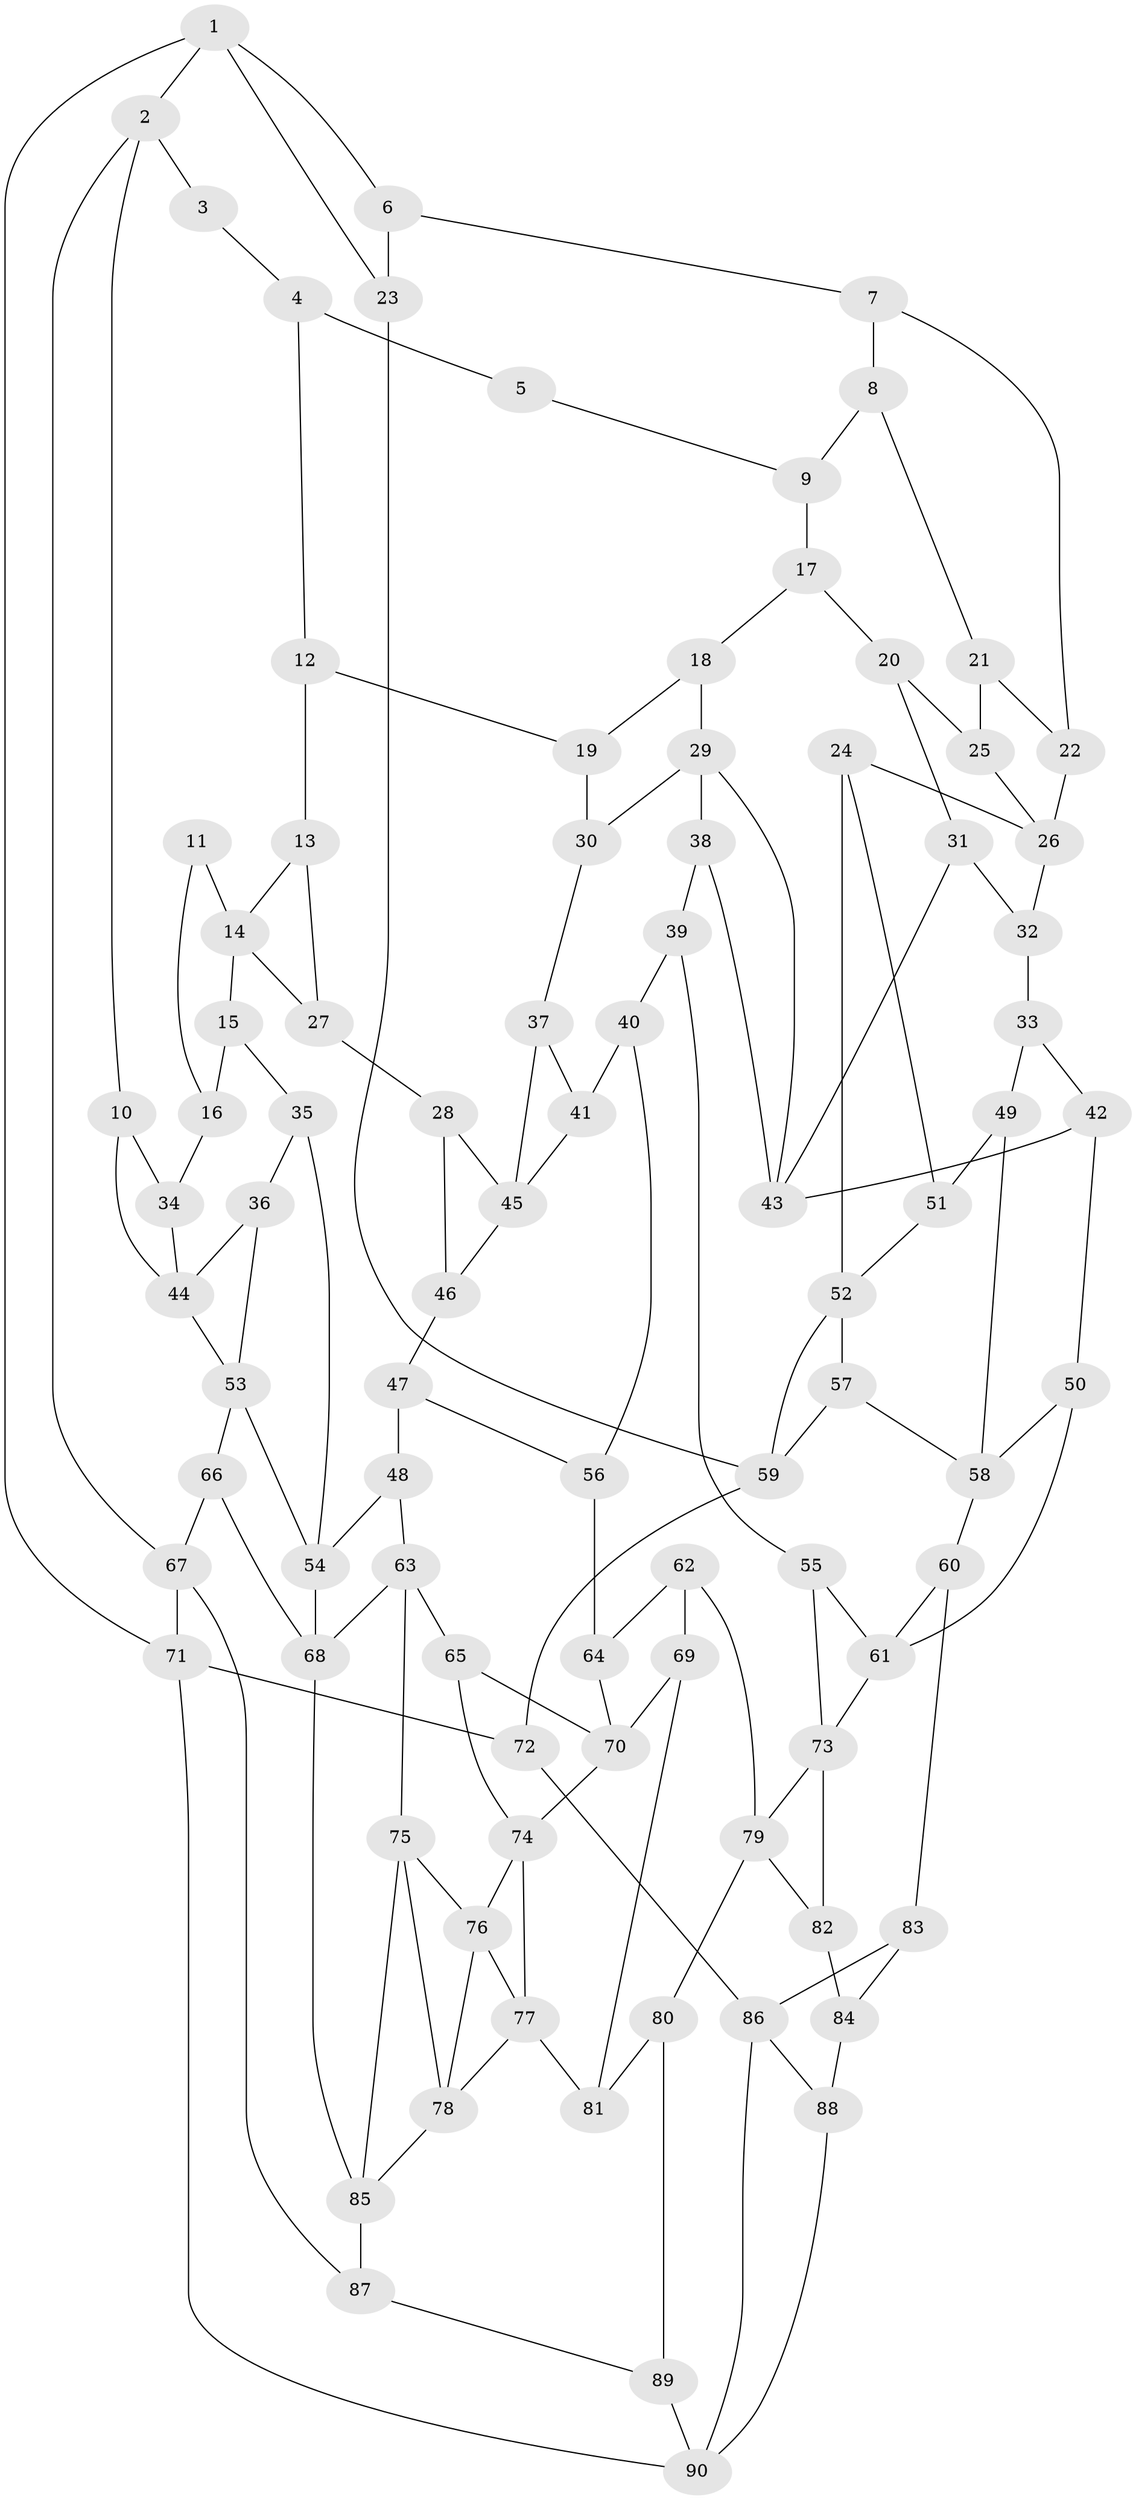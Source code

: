 // original degree distribution, {3: 0.0390625, 6: 0.234375, 4: 0.203125, 5: 0.5234375}
// Generated by graph-tools (version 1.1) at 2025/38/03/04/25 23:38:23]
// undirected, 90 vertices, 148 edges
graph export_dot {
  node [color=gray90,style=filled];
  1;
  2;
  3;
  4;
  5;
  6;
  7;
  8;
  9;
  10;
  11;
  12;
  13;
  14;
  15;
  16;
  17;
  18;
  19;
  20;
  21;
  22;
  23;
  24;
  25;
  26;
  27;
  28;
  29;
  30;
  31;
  32;
  33;
  34;
  35;
  36;
  37;
  38;
  39;
  40;
  41;
  42;
  43;
  44;
  45;
  46;
  47;
  48;
  49;
  50;
  51;
  52;
  53;
  54;
  55;
  56;
  57;
  58;
  59;
  60;
  61;
  62;
  63;
  64;
  65;
  66;
  67;
  68;
  69;
  70;
  71;
  72;
  73;
  74;
  75;
  76;
  77;
  78;
  79;
  80;
  81;
  82;
  83;
  84;
  85;
  86;
  87;
  88;
  89;
  90;
  1 -- 2 [weight=1.0];
  1 -- 6 [weight=1.0];
  1 -- 23 [weight=1.0];
  1 -- 71 [weight=1.0];
  2 -- 3 [weight=1.0];
  2 -- 10 [weight=1.0];
  2 -- 67 [weight=1.0];
  3 -- 4 [weight=1.0];
  4 -- 5 [weight=1.0];
  4 -- 12 [weight=1.0];
  5 -- 9 [weight=1.0];
  6 -- 7 [weight=1.0];
  6 -- 23 [weight=1.0];
  7 -- 8 [weight=1.0];
  7 -- 22 [weight=1.0];
  8 -- 9 [weight=1.0];
  8 -- 21 [weight=1.0];
  9 -- 17 [weight=1.0];
  10 -- 34 [weight=1.0];
  10 -- 44 [weight=1.0];
  11 -- 14 [weight=1.0];
  11 -- 16 [weight=1.0];
  12 -- 13 [weight=1.0];
  12 -- 19 [weight=1.0];
  13 -- 14 [weight=1.0];
  13 -- 27 [weight=1.0];
  14 -- 15 [weight=1.0];
  14 -- 27 [weight=1.0];
  15 -- 16 [weight=1.0];
  15 -- 35 [weight=1.0];
  16 -- 34 [weight=1.0];
  17 -- 18 [weight=1.0];
  17 -- 20 [weight=1.0];
  18 -- 19 [weight=1.0];
  18 -- 29 [weight=1.0];
  19 -- 30 [weight=1.0];
  20 -- 25 [weight=1.0];
  20 -- 31 [weight=1.0];
  21 -- 22 [weight=1.0];
  21 -- 25 [weight=2.0];
  22 -- 26 [weight=1.0];
  23 -- 59 [weight=1.0];
  24 -- 26 [weight=1.0];
  24 -- 51 [weight=1.0];
  24 -- 52 [weight=1.0];
  25 -- 26 [weight=1.0];
  26 -- 32 [weight=1.0];
  27 -- 28 [weight=1.0];
  28 -- 45 [weight=1.0];
  28 -- 46 [weight=1.0];
  29 -- 30 [weight=1.0];
  29 -- 38 [weight=1.0];
  29 -- 43 [weight=1.0];
  30 -- 37 [weight=1.0];
  31 -- 32 [weight=1.0];
  31 -- 43 [weight=1.0];
  32 -- 33 [weight=1.0];
  33 -- 42 [weight=1.0];
  33 -- 49 [weight=1.0];
  34 -- 44 [weight=1.0];
  35 -- 36 [weight=1.0];
  35 -- 54 [weight=1.0];
  36 -- 44 [weight=1.0];
  36 -- 53 [weight=1.0];
  37 -- 41 [weight=1.0];
  37 -- 45 [weight=1.0];
  38 -- 39 [weight=1.0];
  38 -- 43 [weight=1.0];
  39 -- 40 [weight=1.0];
  39 -- 55 [weight=1.0];
  40 -- 41 [weight=1.0];
  40 -- 56 [weight=1.0];
  41 -- 45 [weight=1.0];
  42 -- 43 [weight=1.0];
  42 -- 50 [weight=1.0];
  44 -- 53 [weight=1.0];
  45 -- 46 [weight=1.0];
  46 -- 47 [weight=1.0];
  47 -- 48 [weight=1.0];
  47 -- 56 [weight=1.0];
  48 -- 54 [weight=1.0];
  48 -- 63 [weight=1.0];
  49 -- 51 [weight=2.0];
  49 -- 58 [weight=1.0];
  50 -- 58 [weight=1.0];
  50 -- 61 [weight=1.0];
  51 -- 52 [weight=1.0];
  52 -- 57 [weight=1.0];
  52 -- 59 [weight=1.0];
  53 -- 54 [weight=1.0];
  53 -- 66 [weight=1.0];
  54 -- 68 [weight=1.0];
  55 -- 61 [weight=1.0];
  55 -- 73 [weight=1.0];
  56 -- 64 [weight=2.0];
  57 -- 58 [weight=1.0];
  57 -- 59 [weight=1.0];
  58 -- 60 [weight=1.0];
  59 -- 72 [weight=1.0];
  60 -- 61 [weight=1.0];
  60 -- 83 [weight=1.0];
  61 -- 73 [weight=1.0];
  62 -- 64 [weight=1.0];
  62 -- 69 [weight=1.0];
  62 -- 79 [weight=1.0];
  63 -- 65 [weight=1.0];
  63 -- 68 [weight=1.0];
  63 -- 75 [weight=1.0];
  64 -- 70 [weight=1.0];
  65 -- 70 [weight=1.0];
  65 -- 74 [weight=1.0];
  66 -- 67 [weight=1.0];
  66 -- 68 [weight=1.0];
  67 -- 71 [weight=1.0];
  67 -- 87 [weight=1.0];
  68 -- 85 [weight=1.0];
  69 -- 70 [weight=1.0];
  69 -- 81 [weight=1.0];
  70 -- 74 [weight=1.0];
  71 -- 72 [weight=1.0];
  71 -- 90 [weight=1.0];
  72 -- 86 [weight=1.0];
  73 -- 79 [weight=1.0];
  73 -- 82 [weight=1.0];
  74 -- 76 [weight=1.0];
  74 -- 77 [weight=1.0];
  75 -- 76 [weight=1.0];
  75 -- 78 [weight=1.0];
  75 -- 85 [weight=1.0];
  76 -- 77 [weight=1.0];
  76 -- 78 [weight=1.0];
  77 -- 78 [weight=1.0];
  77 -- 81 [weight=1.0];
  78 -- 85 [weight=1.0];
  79 -- 80 [weight=1.0];
  79 -- 82 [weight=1.0];
  80 -- 81 [weight=1.0];
  80 -- 89 [weight=1.0];
  82 -- 84 [weight=1.0];
  83 -- 84 [weight=1.0];
  83 -- 86 [weight=1.0];
  84 -- 88 [weight=2.0];
  85 -- 87 [weight=1.0];
  86 -- 88 [weight=1.0];
  86 -- 90 [weight=1.0];
  87 -- 89 [weight=1.0];
  88 -- 90 [weight=1.0];
  89 -- 90 [weight=1.0];
}
